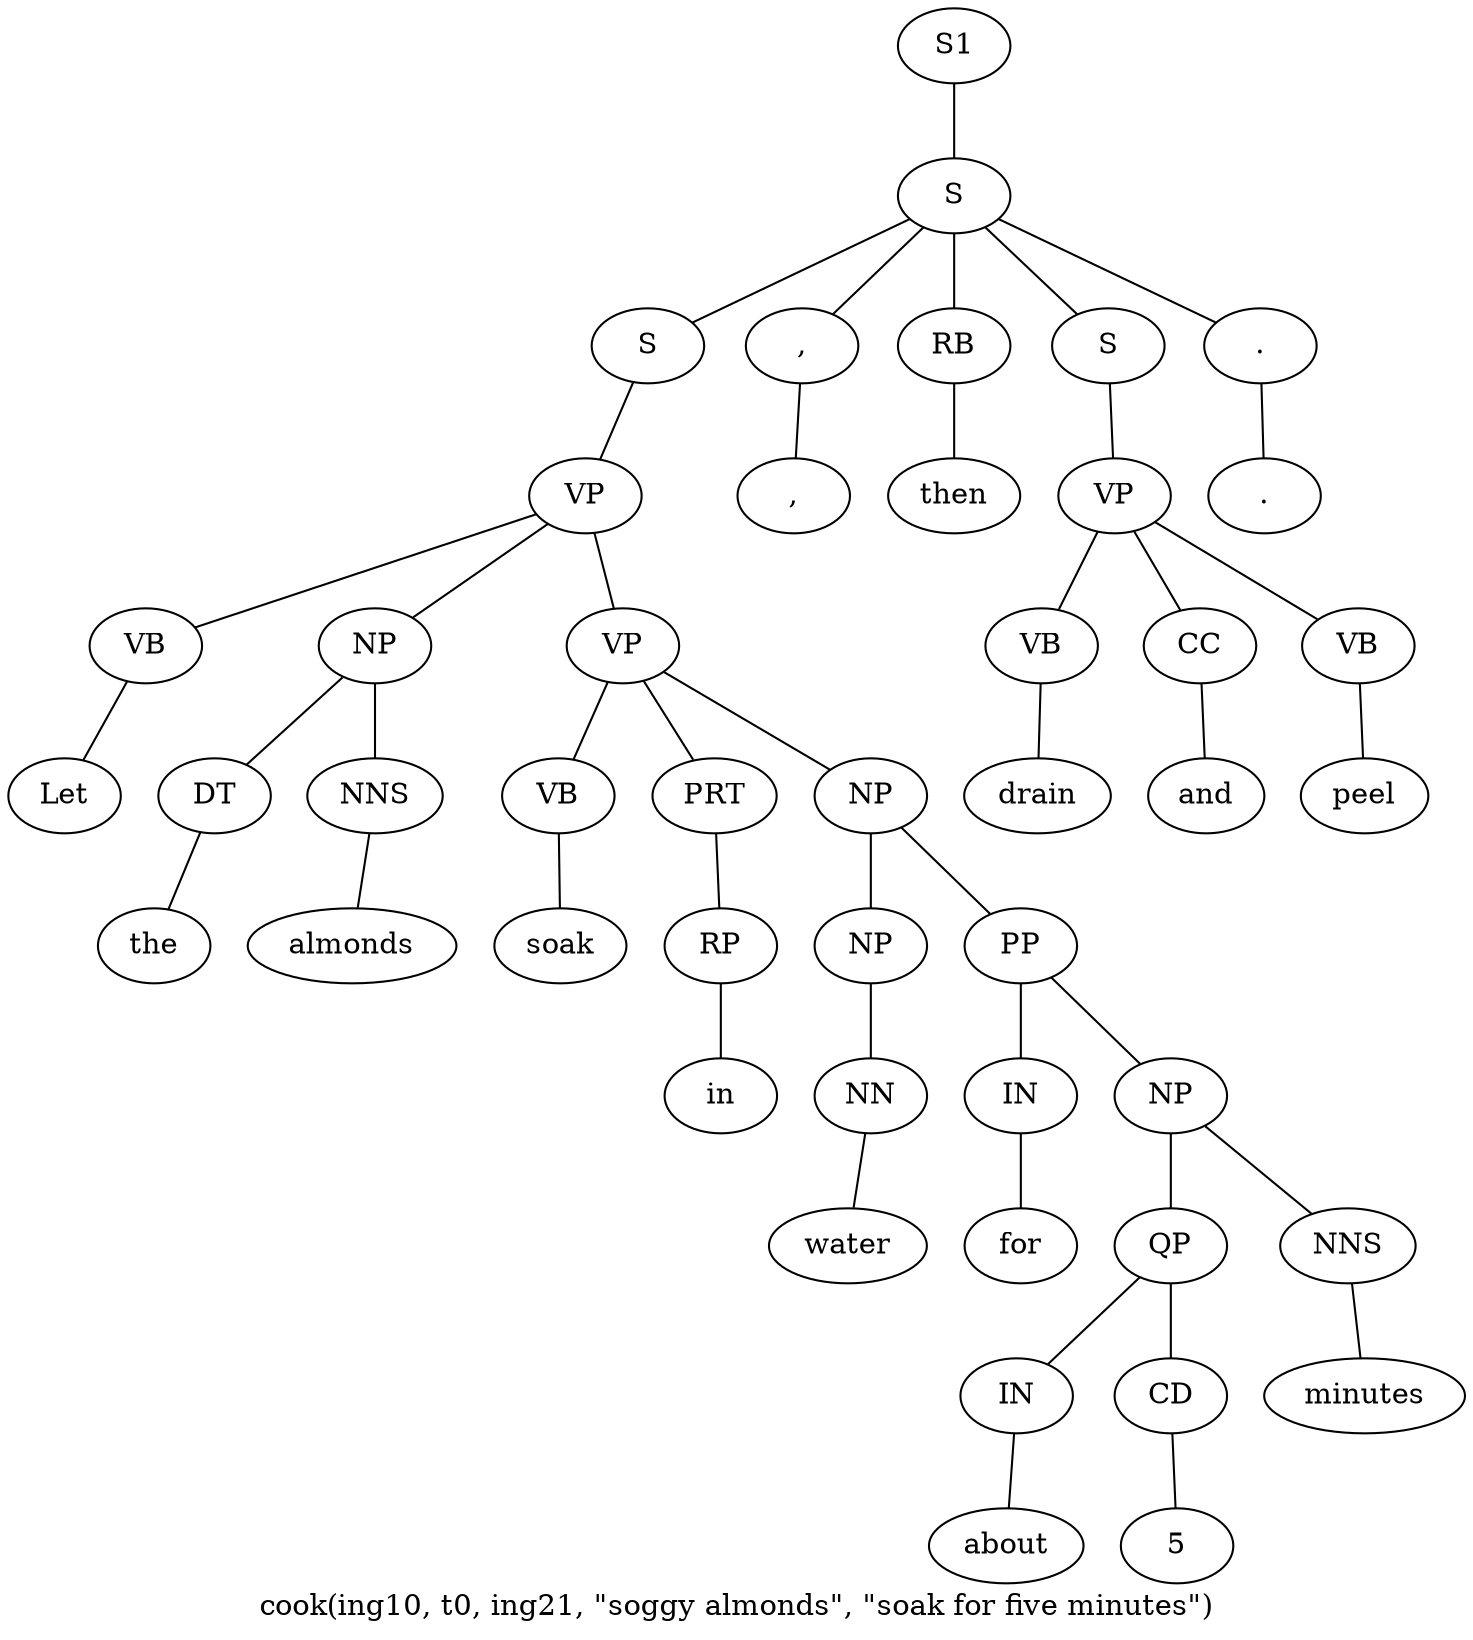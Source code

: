 graph SyntaxGraph {
	label = "cook(ing10, t0, ing21, \"soggy almonds\", \"soak for five minutes\")";
	Node0 [label="S1"];
	Node1 [label="S"];
	Node2 [label="S"];
	Node3 [label="VP"];
	Node4 [label="VB"];
	Node5 [label="Let"];
	Node6 [label="NP"];
	Node7 [label="DT"];
	Node8 [label="the"];
	Node9 [label="NNS"];
	Node10 [label="almonds"];
	Node11 [label="VP"];
	Node12 [label="VB"];
	Node13 [label="soak"];
	Node14 [label="PRT"];
	Node15 [label="RP"];
	Node16 [label="in"];
	Node17 [label="NP"];
	Node18 [label="NP"];
	Node19 [label="NN"];
	Node20 [label="water"];
	Node21 [label="PP"];
	Node22 [label="IN"];
	Node23 [label="for"];
	Node24 [label="NP"];
	Node25 [label="QP"];
	Node26 [label="IN"];
	Node27 [label="about"];
	Node28 [label="CD"];
	Node29 [label="5"];
	Node30 [label="NNS"];
	Node31 [label="minutes"];
	Node32 [label=","];
	Node33 [label=","];
	Node34 [label="RB"];
	Node35 [label="then"];
	Node36 [label="S"];
	Node37 [label="VP"];
	Node38 [label="VB"];
	Node39 [label="drain"];
	Node40 [label="CC"];
	Node41 [label="and"];
	Node42 [label="VB"];
	Node43 [label="peel"];
	Node44 [label="."];
	Node45 [label="."];

	Node0 -- Node1;
	Node1 -- Node2;
	Node1 -- Node32;
	Node1 -- Node34;
	Node1 -- Node36;
	Node1 -- Node44;
	Node2 -- Node3;
	Node3 -- Node4;
	Node3 -- Node6;
	Node3 -- Node11;
	Node4 -- Node5;
	Node6 -- Node7;
	Node6 -- Node9;
	Node7 -- Node8;
	Node9 -- Node10;
	Node11 -- Node12;
	Node11 -- Node14;
	Node11 -- Node17;
	Node12 -- Node13;
	Node14 -- Node15;
	Node15 -- Node16;
	Node17 -- Node18;
	Node17 -- Node21;
	Node18 -- Node19;
	Node19 -- Node20;
	Node21 -- Node22;
	Node21 -- Node24;
	Node22 -- Node23;
	Node24 -- Node25;
	Node24 -- Node30;
	Node25 -- Node26;
	Node25 -- Node28;
	Node26 -- Node27;
	Node28 -- Node29;
	Node30 -- Node31;
	Node32 -- Node33;
	Node34 -- Node35;
	Node36 -- Node37;
	Node37 -- Node38;
	Node37 -- Node40;
	Node37 -- Node42;
	Node38 -- Node39;
	Node40 -- Node41;
	Node42 -- Node43;
	Node44 -- Node45;
}